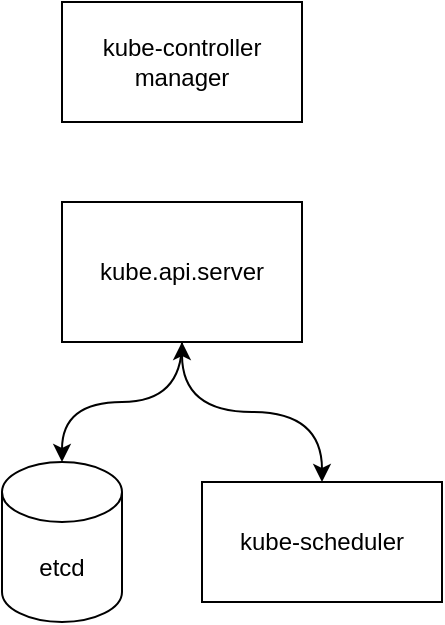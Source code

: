 <mxfile version="20.0.3" type="github">
  <diagram id="GDaDlvehyk0IUpQhXFB_" name="Page-1">
    <mxGraphModel dx="1226" dy="1064" grid="1" gridSize="10" guides="1" tooltips="1" connect="1" arrows="1" fold="1" page="1" pageScale="1" pageWidth="850" pageHeight="1100" math="0" shadow="0">
      <root>
        <mxCell id="0" />
        <mxCell id="1" parent="0" />
        <mxCell id="qs7_fkmbpAEoLOePlhtD-6" style="edgeStyle=orthogonalEdgeStyle;rounded=0;orthogonalLoop=1;jettySize=auto;html=1;exitX=0.5;exitY=1;exitDx=0;exitDy=0;entryX=0.5;entryY=0;entryDx=0;entryDy=0;entryPerimeter=0;curved=1;" edge="1" parent="1" source="qs7_fkmbpAEoLOePlhtD-1" target="qs7_fkmbpAEoLOePlhtD-4">
          <mxGeometry relative="1" as="geometry" />
        </mxCell>
        <mxCell id="qs7_fkmbpAEoLOePlhtD-1" value="kube.api.server" style="rounded=0;whiteSpace=wrap;html=1;" vertex="1" parent="1">
          <mxGeometry x="160" y="450" width="120" height="70" as="geometry" />
        </mxCell>
        <mxCell id="qs7_fkmbpAEoLOePlhtD-7" style="edgeStyle=orthogonalEdgeStyle;rounded=0;orthogonalLoop=1;jettySize=auto;html=1;exitX=0.5;exitY=0;exitDx=0;exitDy=0;startArrow=classic;startFill=1;elbow=vertical;curved=1;entryX=0.5;entryY=1;entryDx=0;entryDy=0;" edge="1" parent="1" source="qs7_fkmbpAEoLOePlhtD-2" target="qs7_fkmbpAEoLOePlhtD-1">
          <mxGeometry relative="1" as="geometry">
            <mxPoint x="230" y="530" as="targetPoint" />
          </mxGeometry>
        </mxCell>
        <mxCell id="qs7_fkmbpAEoLOePlhtD-2" value="kube-scheduler" style="rounded=0;whiteSpace=wrap;html=1;" vertex="1" parent="1">
          <mxGeometry x="230" y="590" width="120" height="60" as="geometry" />
        </mxCell>
        <mxCell id="qs7_fkmbpAEoLOePlhtD-3" value="kube-controller manager" style="rounded=0;whiteSpace=wrap;html=1;" vertex="1" parent="1">
          <mxGeometry x="160" y="350" width="120" height="60" as="geometry" />
        </mxCell>
        <mxCell id="qs7_fkmbpAEoLOePlhtD-4" value="etcd" style="shape=cylinder3;whiteSpace=wrap;html=1;boundedLbl=1;backgroundOutline=1;size=15;" vertex="1" parent="1">
          <mxGeometry x="130" y="580" width="60" height="80" as="geometry" />
        </mxCell>
      </root>
    </mxGraphModel>
  </diagram>
</mxfile>
